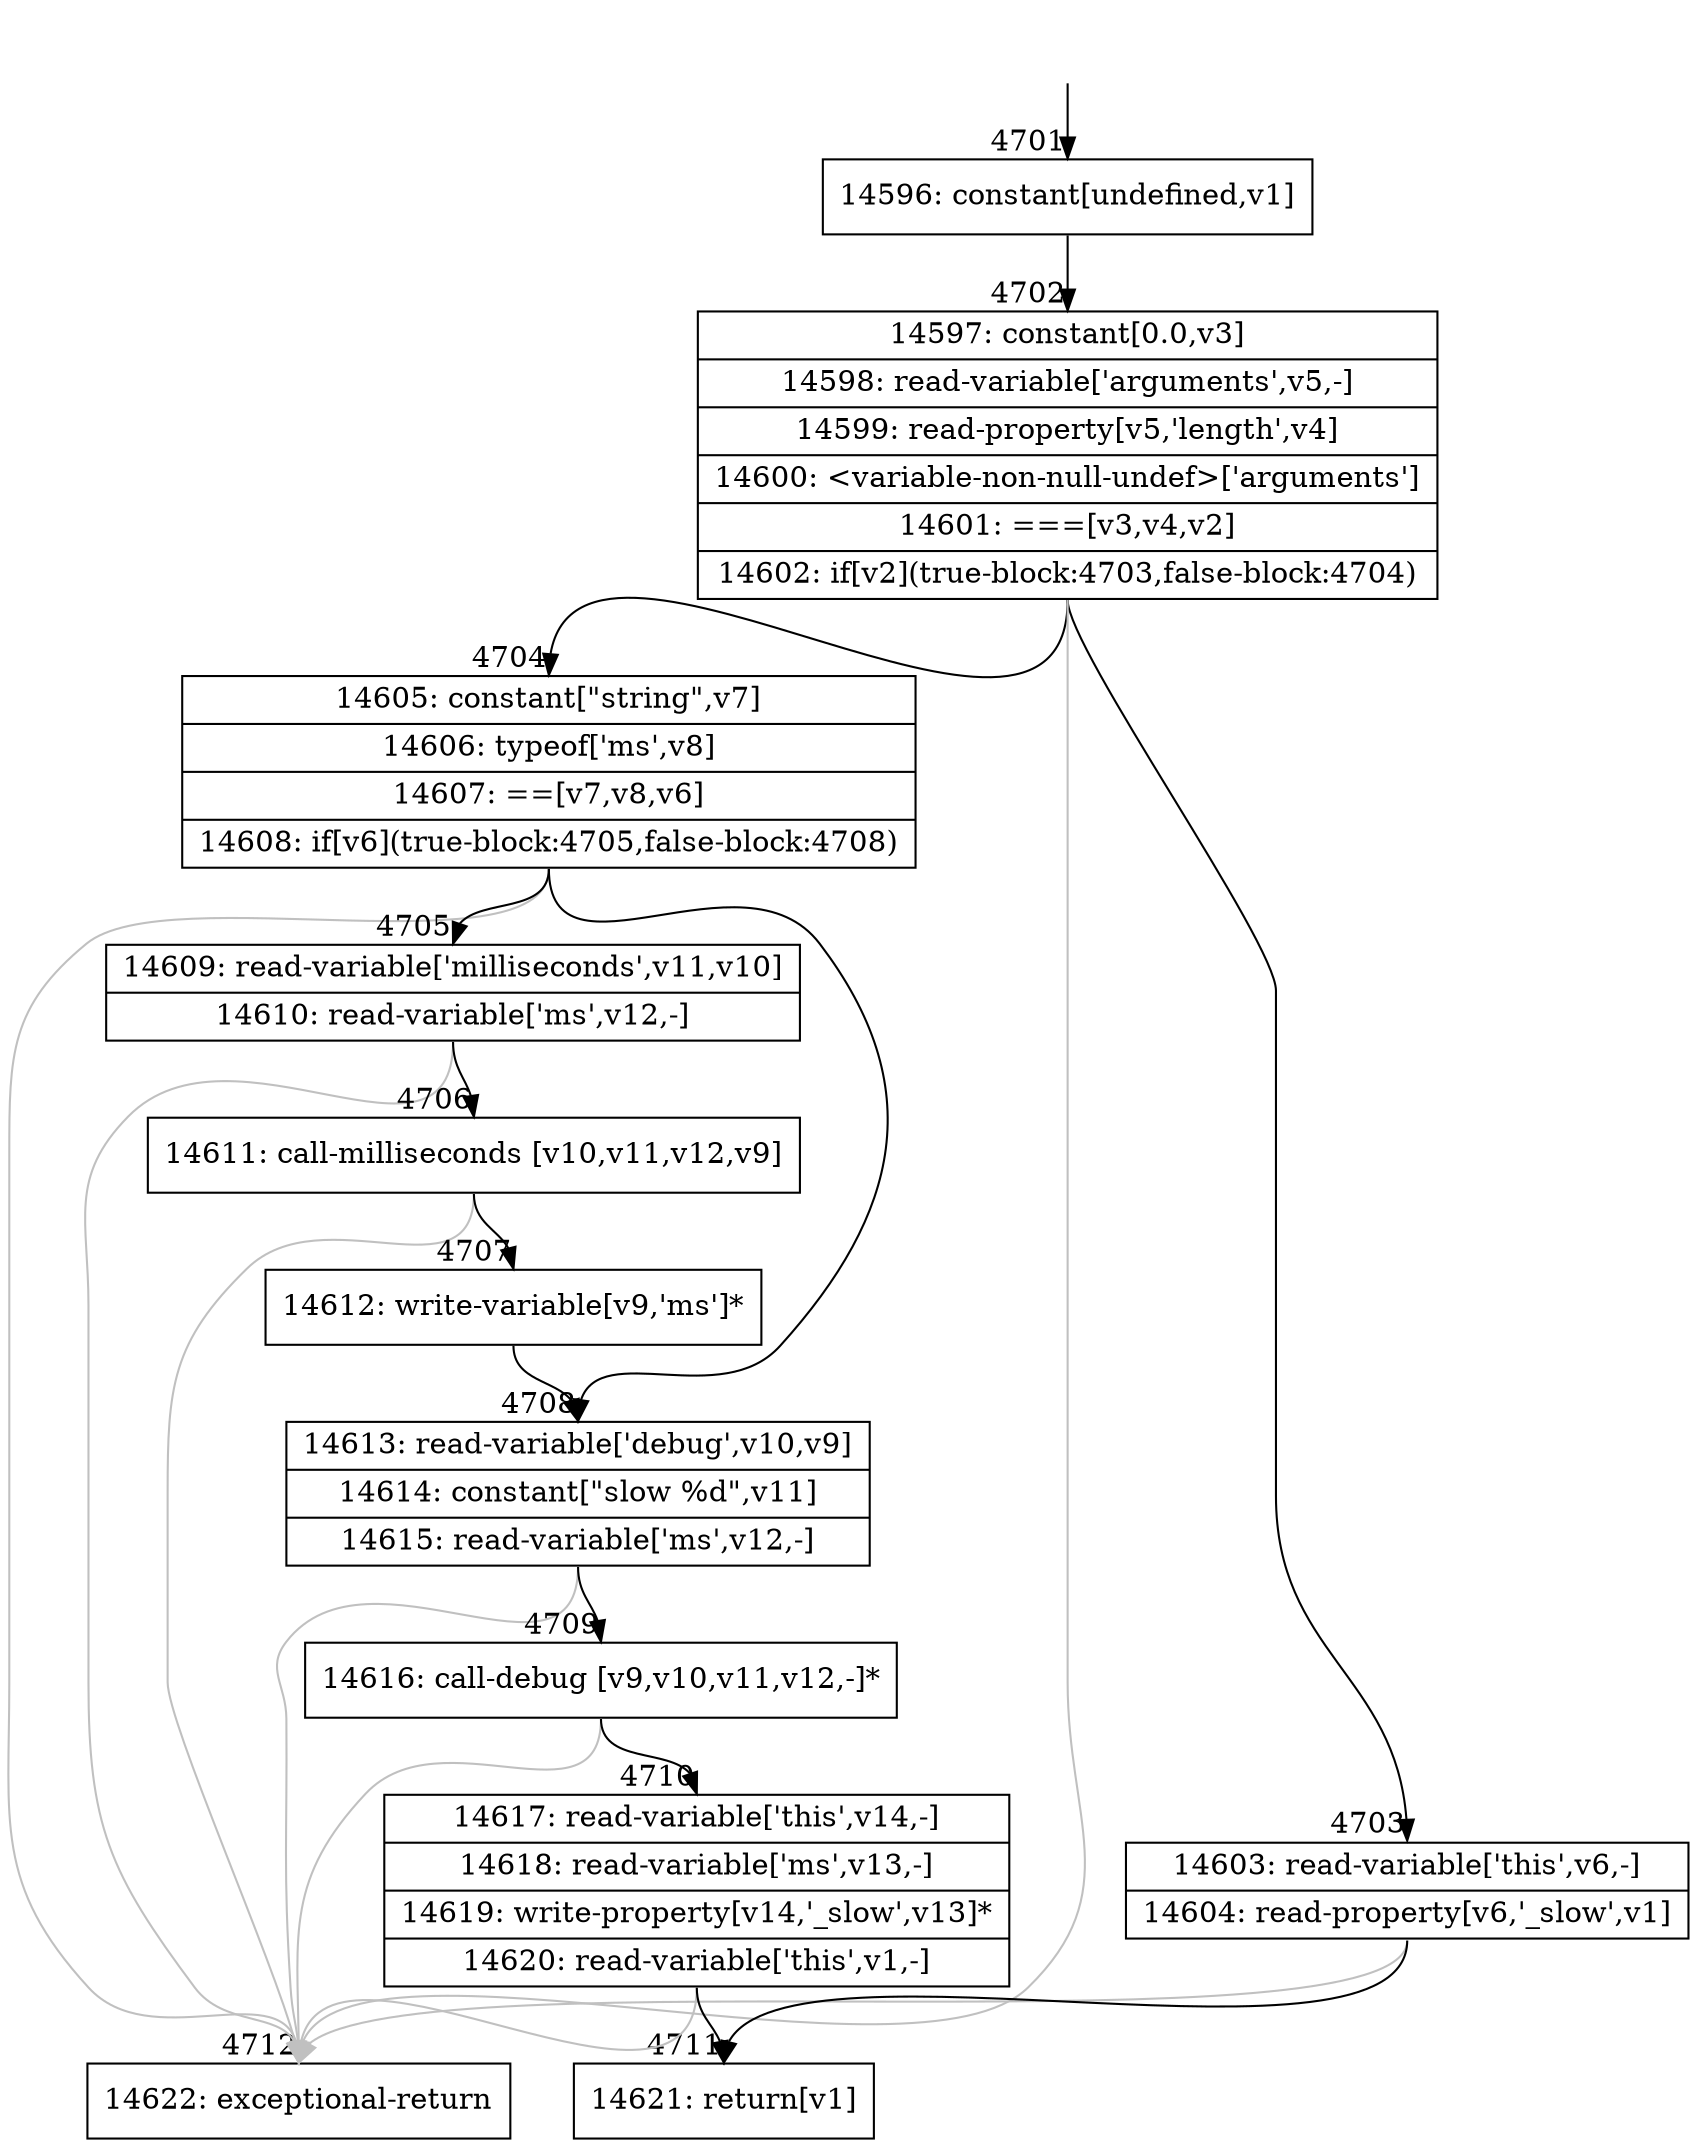 digraph {
rankdir="TD"
BB_entry419[shape=none,label=""];
BB_entry419 -> BB4701 [tailport=s, headport=n, headlabel="    4701"]
BB4701 [shape=record label="{14596: constant[undefined,v1]}" ] 
BB4701 -> BB4702 [tailport=s, headport=n, headlabel="      4702"]
BB4702 [shape=record label="{14597: constant[0.0,v3]|14598: read-variable['arguments',v5,-]|14599: read-property[v5,'length',v4]|14600: \<variable-non-null-undef\>['arguments']|14601: ===[v3,v4,v2]|14602: if[v2](true-block:4703,false-block:4704)}" ] 
BB4702 -> BB4703 [tailport=s, headport=n, headlabel="      4703"]
BB4702 -> BB4704 [tailport=s, headport=n, headlabel="      4704"]
BB4702 -> BB4712 [tailport=s, headport=n, color=gray, headlabel="      4712"]
BB4703 [shape=record label="{14603: read-variable['this',v6,-]|14604: read-property[v6,'_slow',v1]}" ] 
BB4703 -> BB4711 [tailport=s, headport=n, headlabel="      4711"]
BB4703 -> BB4712 [tailport=s, headport=n, color=gray]
BB4704 [shape=record label="{14605: constant[\"string\",v7]|14606: typeof['ms',v8]|14607: ==[v7,v8,v6]|14608: if[v6](true-block:4705,false-block:4708)}" ] 
BB4704 -> BB4705 [tailport=s, headport=n, headlabel="      4705"]
BB4704 -> BB4708 [tailport=s, headport=n, headlabel="      4708"]
BB4704 -> BB4712 [tailport=s, headport=n, color=gray]
BB4705 [shape=record label="{14609: read-variable['milliseconds',v11,v10]|14610: read-variable['ms',v12,-]}" ] 
BB4705 -> BB4706 [tailport=s, headport=n, headlabel="      4706"]
BB4705 -> BB4712 [tailport=s, headport=n, color=gray]
BB4706 [shape=record label="{14611: call-milliseconds [v10,v11,v12,v9]}" ] 
BB4706 -> BB4707 [tailport=s, headport=n, headlabel="      4707"]
BB4706 -> BB4712 [tailport=s, headport=n, color=gray]
BB4707 [shape=record label="{14612: write-variable[v9,'ms']*}" ] 
BB4707 -> BB4708 [tailport=s, headport=n]
BB4708 [shape=record label="{14613: read-variable['debug',v10,v9]|14614: constant[\"slow %d\",v11]|14615: read-variable['ms',v12,-]}" ] 
BB4708 -> BB4709 [tailport=s, headport=n, headlabel="      4709"]
BB4708 -> BB4712 [tailport=s, headport=n, color=gray]
BB4709 [shape=record label="{14616: call-debug [v9,v10,v11,v12,-]*}" ] 
BB4709 -> BB4710 [tailport=s, headport=n, headlabel="      4710"]
BB4709 -> BB4712 [tailport=s, headport=n, color=gray]
BB4710 [shape=record label="{14617: read-variable['this',v14,-]|14618: read-variable['ms',v13,-]|14619: write-property[v14,'_slow',v13]*|14620: read-variable['this',v1,-]}" ] 
BB4710 -> BB4711 [tailport=s, headport=n]
BB4710 -> BB4712 [tailport=s, headport=n, color=gray]
BB4711 [shape=record label="{14621: return[v1]}" ] 
BB4712 [shape=record label="{14622: exceptional-return}" ] 
//#$~ 5445
}
